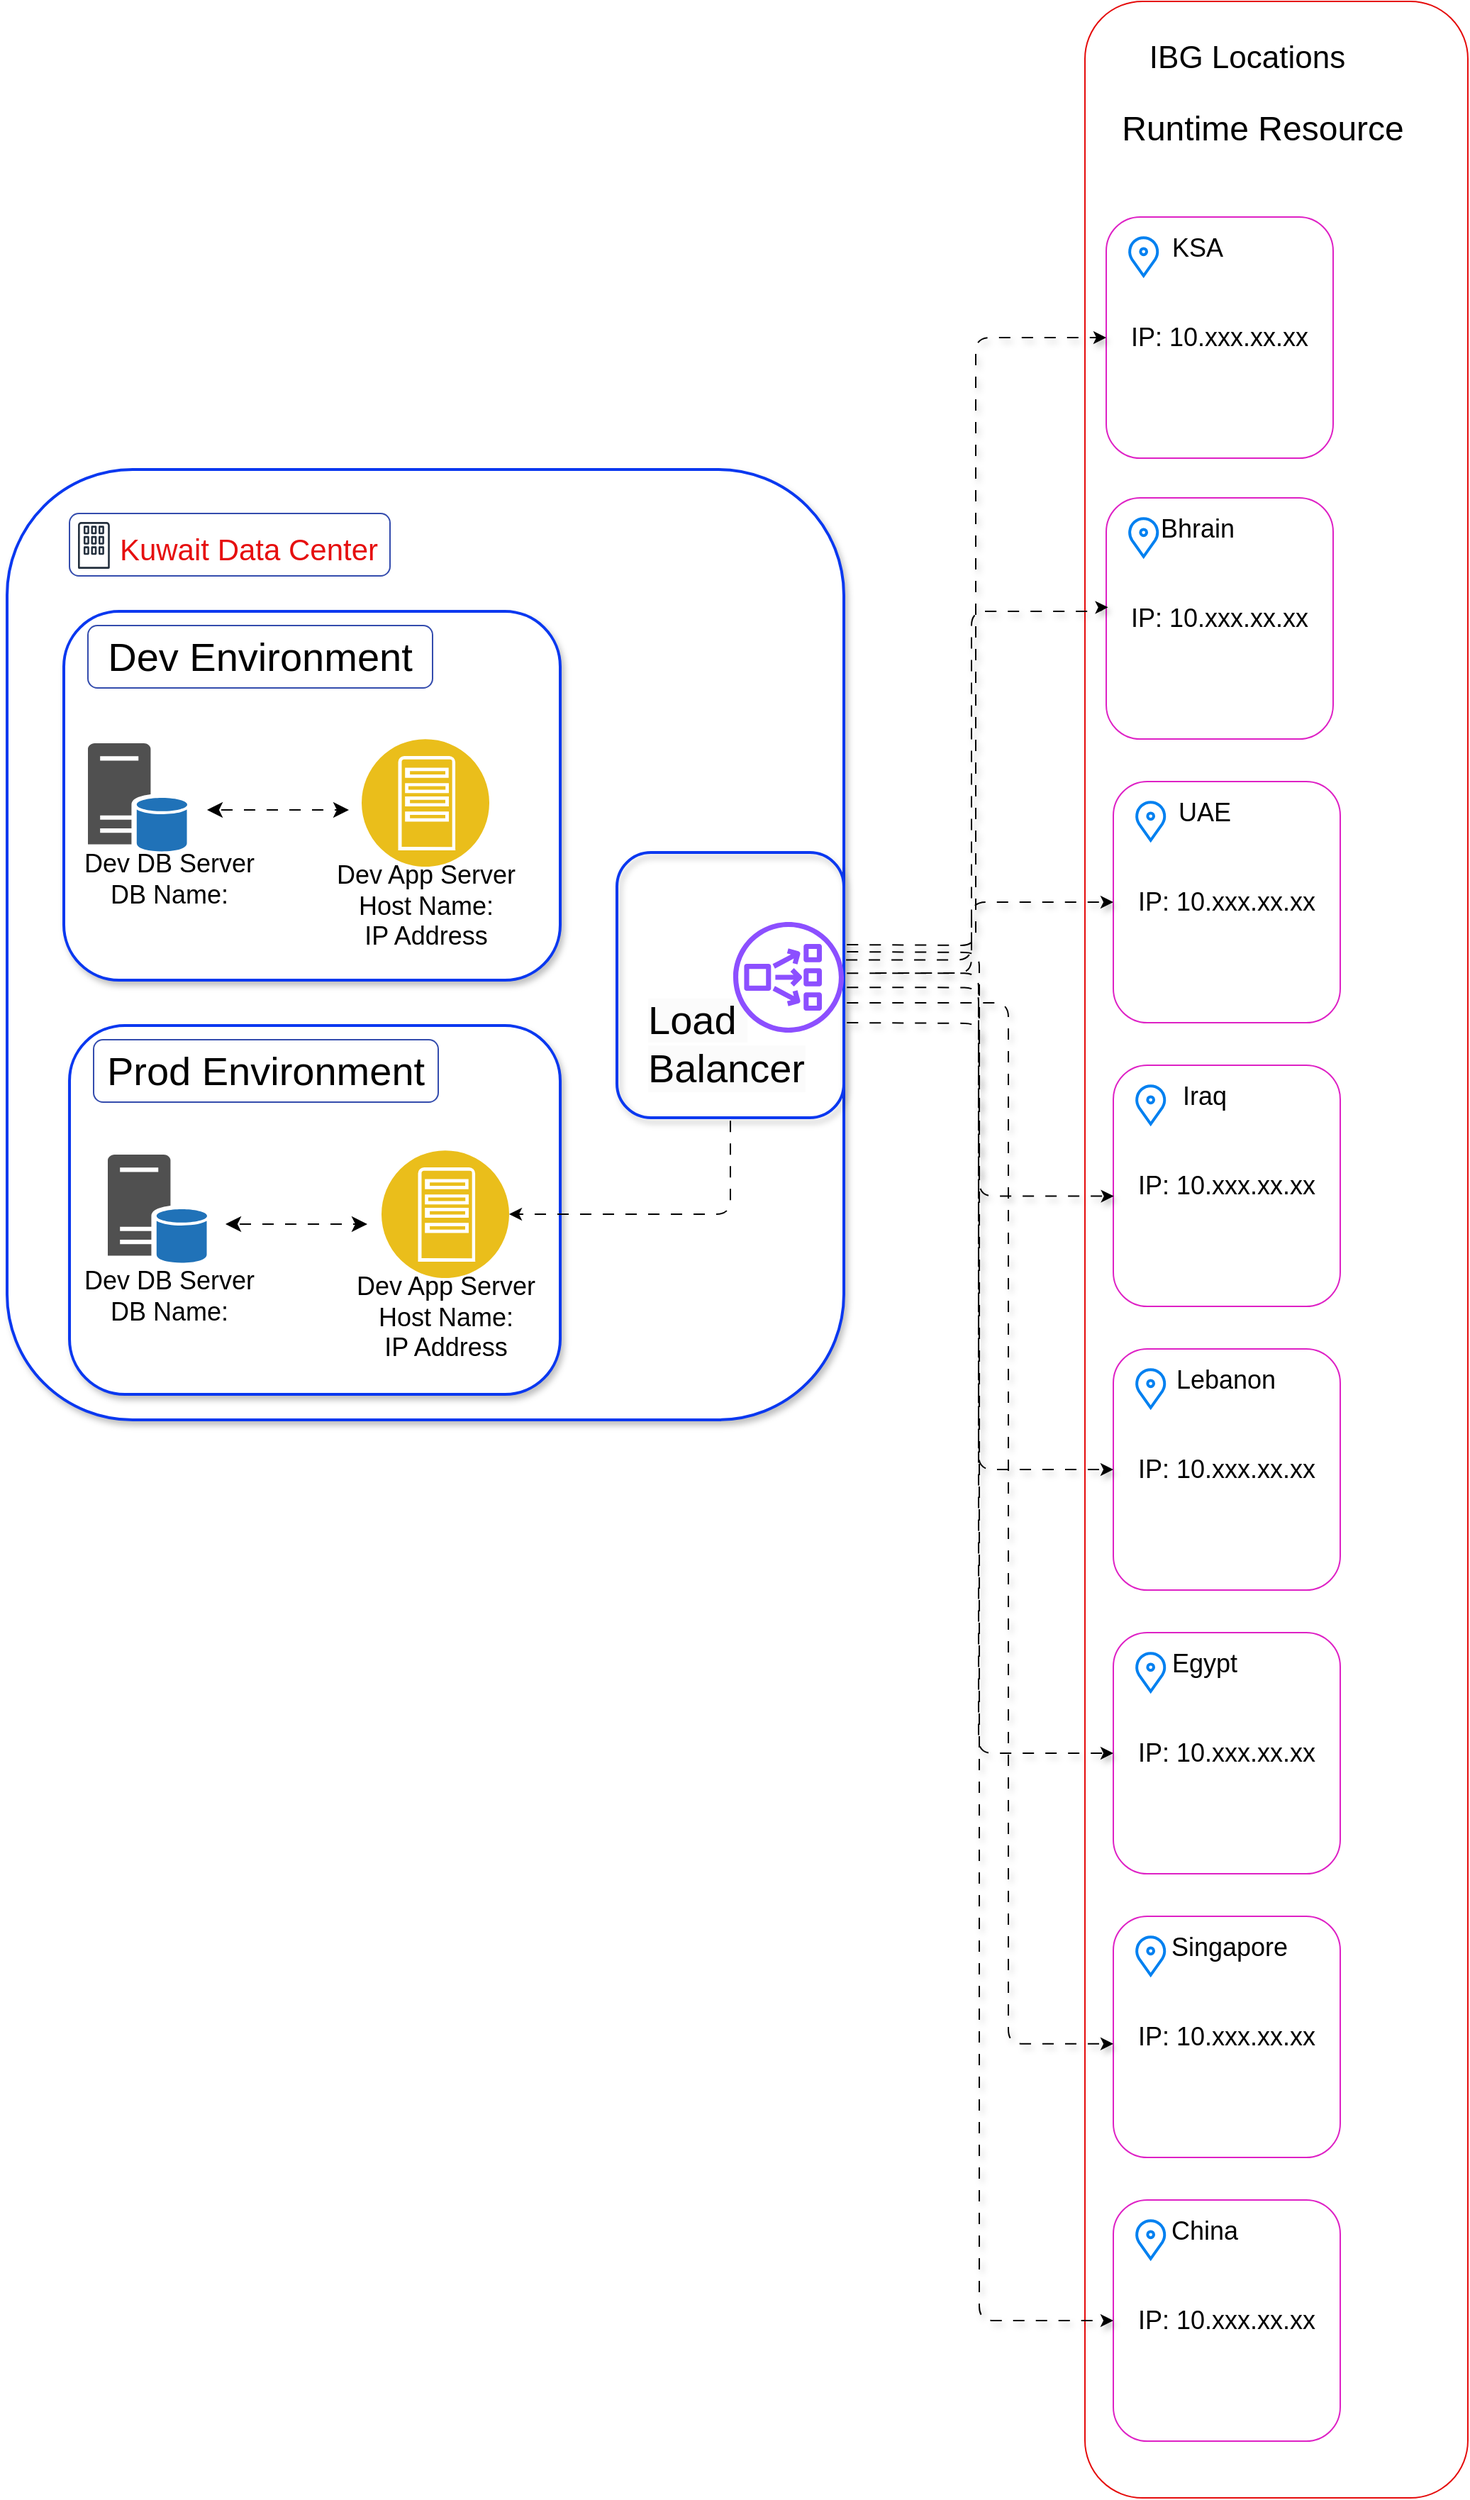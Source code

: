 <mxfile version="26.1.0">
  <diagram id="l8hXMBHkgcEJcSW0mbfh" name="Page-1">
    <mxGraphModel dx="2084" dy="1130" grid="1" gridSize="10" guides="1" tooltips="1" connect="1" arrows="1" fold="1" page="1" pageScale="1" pageWidth="1169" pageHeight="827" math="0" shadow="0">
      <root>
        <object label="" id="0">
          <mxCell />
        </object>
        <mxCell id="1" parent="0" />
        <mxCell id="91vOWmu6anMWhi9mx2zG-1" value="" style="whiteSpace=wrap;html=1;rounded=1;strokeColor=light-dark(#e50b0b, #ededed);" vertex="1" parent="1">
          <mxGeometry x="910" y="100" width="270" height="1760" as="geometry" />
        </mxCell>
        <mxCell id="91vOWmu6anMWhi9mx2zG-5" value="" style="shape=image;html=1;verticalAlign=top;verticalLabelPosition=bottom;labelBackgroundColor=#ffffff;imageAspect=0;aspect=fixed;image=https://cdn4.iconfinder.com/data/icons/for-your-interface-free-samples/128/Globe-128.png" vertex="1" parent="1">
          <mxGeometry x="916" y="126" width="28" height="28" as="geometry" />
        </mxCell>
        <mxCell id="91vOWmu6anMWhi9mx2zG-6" value="&lt;font style=&quot;font-size: 22px;&quot;&gt;IBG Locations&lt;/font&gt;" style="text;html=1;align=center;verticalAlign=middle;resizable=0;points=[];autosize=1;strokeColor=none;fillColor=none;" vertex="1" parent="1">
          <mxGeometry x="944" y="120" width="160" height="40" as="geometry" />
        </mxCell>
        <mxCell id="91vOWmu6anMWhi9mx2zG-17" value="" style="group" vertex="1" connectable="0" parent="1">
          <mxGeometry x="925" y="252" width="155" height="138" as="geometry" />
        </mxCell>
        <mxCell id="91vOWmu6anMWhi9mx2zG-2" value="&lt;div&gt;&lt;font style=&quot;font-size: 18px;&quot;&gt;IP: 10.xxx.xx.xx&lt;/font&gt;&lt;/div&gt;" style="whiteSpace=wrap;html=1;rounded=1;strokeColor=light-dark(#de21c5, #ededed);" vertex="1" parent="91vOWmu6anMWhi9mx2zG-17">
          <mxGeometry width="160" height="170" as="geometry" />
        </mxCell>
        <mxCell id="91vOWmu6anMWhi9mx2zG-3" value="" style="html=1;verticalLabelPosition=bottom;align=center;labelBackgroundColor=#ffffff;verticalAlign=top;strokeWidth=2;strokeColor=#0080F0;shadow=0;dashed=0;shape=mxgraph.ios7.icons.location;" vertex="1" parent="91vOWmu6anMWhi9mx2zG-17">
          <mxGeometry x="15.5" y="13.8" width="21.7" height="27.6" as="geometry" />
        </mxCell>
        <mxCell id="91vOWmu6anMWhi9mx2zG-7" value="&lt;font style=&quot;font-size: 18px;&quot;&gt;KSA&lt;/font&gt;" style="text;html=1;align=center;verticalAlign=middle;resizable=0;points=[];autosize=1;strokeColor=none;fillColor=none;" vertex="1" parent="91vOWmu6anMWhi9mx2zG-17">
          <mxGeometry x="33.75" y="1.9" width="60" height="40" as="geometry" />
        </mxCell>
        <mxCell id="91vOWmu6anMWhi9mx2zG-58" value="" style="whiteSpace=wrap;html=1;strokeColor=light-dark(#0a38f0, #ededed);gradientColor=none;rounded=1;shadow=1;strokeWidth=2;" vertex="1" parent="1">
          <mxGeometry x="150" y="430" width="590" height="670" as="geometry" />
        </mxCell>
        <mxCell id="91vOWmu6anMWhi9mx2zG-59" value="" style="whiteSpace=wrap;html=1;strokeColor=light-dark(#0a38f0, #ededed);gradientColor=none;rounded=1;shadow=1;strokeWidth=2;" vertex="1" parent="1">
          <mxGeometry x="190" y="530" width="350" height="260" as="geometry" />
        </mxCell>
        <mxCell id="91vOWmu6anMWhi9mx2zG-60" value="&lt;font style=&quot;font-size: 21px; color: light-dark(rgb(230, 15, 15), rgb(237, 237, 237));&quot;&gt;Kuwait Data Center&lt;/font&gt;" style="text;html=1;align=center;verticalAlign=middle;resizable=0;points=[];autosize=1;strokeColor=none;fillColor=default;" vertex="1" parent="1">
          <mxGeometry x="215" y="466" width="210" height="40" as="geometry" />
        </mxCell>
        <mxCell id="91vOWmu6anMWhi9mx2zG-61" value="" style="whiteSpace=wrap;html=1;fillColor=none;rounded=1;strokeColor=light-dark(#344cad, #ededed);" vertex="1" parent="1">
          <mxGeometry x="194" y="461" width="226" height="44" as="geometry" />
        </mxCell>
        <mxCell id="91vOWmu6anMWhi9mx2zG-62" value="" style="sketch=0;outlineConnect=0;fontColor=#232F3E;gradientColor=none;fillColor=#232F3D;strokeColor=none;dashed=0;verticalLabelPosition=bottom;verticalAlign=top;align=center;html=1;fontSize=12;fontStyle=0;aspect=fixed;pointerEvents=1;shape=mxgraph.aws4.corporate_data_center;" vertex="1" parent="1">
          <mxGeometry x="200" y="467" width="22.42" height="33" as="geometry" />
        </mxCell>
        <mxCell id="91vOWmu6anMWhi9mx2zG-64" value="" style="image;aspect=fixed;perimeter=ellipsePerimeter;html=1;align=center;shadow=0;dashed=0;fontColor=#4277BB;labelBackgroundColor=default;fontSize=12;spacingTop=3;image=img/lib/ibm/applications/app_server.svg;" vertex="1" parent="1">
          <mxGeometry x="400" y="620" width="90" height="90" as="geometry" />
        </mxCell>
        <mxCell id="91vOWmu6anMWhi9mx2zG-65" value="&lt;font style=&quot;font-size: 18px;&quot;&gt;Dev App Server&lt;/font&gt;&lt;div&gt;&lt;font style=&quot;font-size: 18px;&quot;&gt;Host Name:&lt;/font&gt;&lt;/div&gt;&lt;div&gt;&lt;font style=&quot;font-size: 18px;&quot;&gt;IP Address&lt;/font&gt;&lt;/div&gt;" style="text;html=1;align=center;verticalAlign=middle;resizable=0;points=[];autosize=1;strokeColor=none;fillColor=none;" vertex="1" parent="1">
          <mxGeometry x="370" y="698" width="150" height="80" as="geometry" />
        </mxCell>
        <mxCell id="91vOWmu6anMWhi9mx2zG-67" value="" style="sketch=0;shadow=0;dashed=0;html=1;strokeColor=none;fillColor=#505050;labelPosition=center;verticalLabelPosition=bottom;verticalAlign=top;outlineConnect=0;align=center;shape=mxgraph.office.databases.database_server_blue;" vertex="1" parent="1">
          <mxGeometry x="207" y="623" width="70" height="77" as="geometry" />
        </mxCell>
        <mxCell id="91vOWmu6anMWhi9mx2zG-68" value="&lt;font style=&quot;font-size: 18px;&quot;&gt;Dev DB Server&lt;/font&gt;&lt;div&gt;&lt;font style=&quot;font-size: 18px;&quot;&gt;DB Name:&lt;/font&gt;&lt;/div&gt;" style="text;html=1;align=center;verticalAlign=middle;resizable=0;points=[];autosize=1;strokeColor=none;fillColor=none;" vertex="1" parent="1">
          <mxGeometry x="194" y="689" width="140" height="60" as="geometry" />
        </mxCell>
        <mxCell id="91vOWmu6anMWhi9mx2zG-69" value="&lt;font style=&quot;font-size: 28px;&quot;&gt;Dev Environment&lt;/font&gt;" style="whiteSpace=wrap;html=1;fillColor=none;rounded=1;strokeColor=light-dark(#344cad, #ededed);" vertex="1" parent="1">
          <mxGeometry x="207" y="540" width="243" height="44" as="geometry" />
        </mxCell>
        <mxCell id="91vOWmu6anMWhi9mx2zG-70" value="" style="whiteSpace=wrap;html=1;strokeColor=light-dark(#0a38f0, #ededed);gradientColor=none;rounded=1;shadow=1;strokeWidth=2;" vertex="1" parent="1">
          <mxGeometry x="194" y="822" width="346" height="260" as="geometry" />
        </mxCell>
        <mxCell id="91vOWmu6anMWhi9mx2zG-71" value="&lt;font style=&quot;font-size: 28px;&quot;&gt;Prod Environment&lt;/font&gt;" style="whiteSpace=wrap;html=1;fillColor=none;rounded=1;strokeColor=light-dark(#344cad, #ededed);" vertex="1" parent="1">
          <mxGeometry x="211" y="832" width="243" height="44" as="geometry" />
        </mxCell>
        <mxCell id="91vOWmu6anMWhi9mx2zG-72" value="" style="image;aspect=fixed;perimeter=ellipsePerimeter;html=1;align=center;shadow=0;dashed=0;fontColor=#4277BB;labelBackgroundColor=default;fontSize=12;spacingTop=3;image=img/lib/ibm/applications/app_server.svg;" vertex="1" parent="1">
          <mxGeometry x="414" y="910" width="90" height="90" as="geometry" />
        </mxCell>
        <mxCell id="91vOWmu6anMWhi9mx2zG-73" value="&lt;font style=&quot;font-size: 18px;&quot;&gt;Dev App Server&lt;/font&gt;&lt;div&gt;&lt;font style=&quot;font-size: 18px;&quot;&gt;Host Name:&lt;/font&gt;&lt;/div&gt;&lt;div&gt;&lt;font style=&quot;font-size: 18px;&quot;&gt;IP Address&lt;/font&gt;&lt;/div&gt;" style="text;html=1;align=center;verticalAlign=middle;resizable=0;points=[];autosize=1;strokeColor=none;fillColor=none;" vertex="1" parent="1">
          <mxGeometry x="384" y="988" width="150" height="80" as="geometry" />
        </mxCell>
        <mxCell id="91vOWmu6anMWhi9mx2zG-74" value="" style="sketch=0;shadow=0;dashed=0;html=1;strokeColor=none;fillColor=#505050;labelPosition=center;verticalLabelPosition=bottom;verticalAlign=top;outlineConnect=0;align=center;shape=mxgraph.office.databases.database_server_blue;" vertex="1" parent="1">
          <mxGeometry x="221" y="913" width="70" height="77" as="geometry" />
        </mxCell>
        <mxCell id="91vOWmu6anMWhi9mx2zG-75" value="&lt;font style=&quot;font-size: 18px;&quot;&gt;Dev DB Server&lt;/font&gt;&lt;div&gt;&lt;font style=&quot;font-size: 18px;&quot;&gt;DB Name:&lt;/font&gt;&lt;/div&gt;" style="text;html=1;align=center;verticalAlign=middle;resizable=0;points=[];autosize=1;strokeColor=none;fillColor=none;" vertex="1" parent="1">
          <mxGeometry x="194" y="983" width="140" height="60" as="geometry" />
        </mxCell>
        <mxCell id="91vOWmu6anMWhi9mx2zG-82" value="" style="group" vertex="1" connectable="0" parent="1">
          <mxGeometry x="580" y="700" width="160" height="187" as="geometry" />
        </mxCell>
        <mxCell id="91vOWmu6anMWhi9mx2zG-78" value="" style="whiteSpace=wrap;html=1;strokeColor=light-dark(#0a38f0, #ededed);gradientColor=none;rounded=1;shadow=1;strokeWidth=2;fillColor=none;" vertex="1" parent="91vOWmu6anMWhi9mx2zG-82">
          <mxGeometry width="160" height="187" as="geometry" />
        </mxCell>
        <mxCell id="91vOWmu6anMWhi9mx2zG-81" value="&lt;font style=&quot;forced-color-adjust: none; color: rgb(0, 0, 0); font-family: Helvetica; font-style: normal; font-variant-ligatures: normal; font-variant-caps: normal; font-weight: 400; letter-spacing: normal; orphans: 2; text-align: center; text-indent: 0px; text-transform: none; widows: 2; word-spacing: 0px; -webkit-text-stroke-width: 0px; white-space: normal; background-color: rgb(251, 251, 251); text-decoration-thickness: initial; text-decoration-style: initial; text-decoration-color: initial; font-size: 28px;&quot;&gt;Load&amp;nbsp;&lt;/font&gt;&lt;div style=&quot;forced-color-adjust: none; color: rgb(0, 0, 0); font-family: Helvetica; font-size: 12px; font-style: normal; font-variant-ligatures: normal; font-variant-caps: normal; font-weight: 400; letter-spacing: normal; orphans: 2; text-align: center; text-indent: 0px; text-transform: none; widows: 2; word-spacing: 0px; -webkit-text-stroke-width: 0px; white-space: normal; background-color: rgb(251, 251, 251); text-decoration-thickness: initial; text-decoration-style: initial; text-decoration-color: initial;&quot;&gt;&lt;font style=&quot;forced-color-adjust: none; font-size: 28px;&quot;&gt;Balancer&lt;/font&gt;&lt;/div&gt;" style="text;whiteSpace=wrap;html=1;" vertex="1" parent="91vOWmu6anMWhi9mx2zG-82">
          <mxGeometry x="20" y="94.5" width="140" height="90" as="geometry" />
        </mxCell>
        <mxCell id="91vOWmu6anMWhi9mx2zG-76" value="" style="sketch=0;outlineConnect=0;fontColor=#232F3E;gradientColor=none;fillColor=#8C4FFF;strokeColor=none;dashed=0;verticalLabelPosition=bottom;verticalAlign=top;align=center;html=1;fontSize=12;fontStyle=0;aspect=fixed;pointerEvents=1;shape=mxgraph.aws4.network_load_balancer;" vertex="1" parent="91vOWmu6anMWhi9mx2zG-82">
          <mxGeometry x="82" y="49" width="78" height="78" as="geometry" />
        </mxCell>
        <mxCell id="91vOWmu6anMWhi9mx2zG-84" value="" style="edgeStyle=none;orthogonalLoop=1;jettySize=auto;html=1;endArrow=classic;startArrow=classic;endSize=8;startSize=8;rounded=0;flowAnimation=1;" edge="1" parent="1">
          <mxGeometry width="100" relative="1" as="geometry">
            <mxPoint x="304" y="962" as="sourcePoint" />
            <mxPoint x="404" y="962" as="targetPoint" />
            <Array as="points" />
          </mxGeometry>
        </mxCell>
        <mxCell id="91vOWmu6anMWhi9mx2zG-85" value="" style="edgeStyle=none;orthogonalLoop=1;jettySize=auto;html=1;endArrow=classic;startArrow=classic;endSize=8;startSize=8;rounded=0;flowAnimation=1;" edge="1" parent="1">
          <mxGeometry width="100" relative="1" as="geometry">
            <mxPoint x="291" y="670" as="sourcePoint" />
            <mxPoint x="391" y="670" as="targetPoint" />
            <Array as="points" />
          </mxGeometry>
        </mxCell>
        <mxCell id="91vOWmu6anMWhi9mx2zG-88" value="" style="group" vertex="1" connectable="0" parent="1">
          <mxGeometry x="925" y="450" width="155" height="138" as="geometry" />
        </mxCell>
        <mxCell id="91vOWmu6anMWhi9mx2zG-89" value="&lt;div&gt;&lt;font style=&quot;font-size: 18px;&quot;&gt;IP: 10.xxx.xx.xx&lt;/font&gt;&lt;/div&gt;" style="whiteSpace=wrap;html=1;rounded=1;strokeColor=light-dark(#de21c5, #ededed);" vertex="1" parent="91vOWmu6anMWhi9mx2zG-88">
          <mxGeometry width="160" height="170" as="geometry" />
        </mxCell>
        <mxCell id="91vOWmu6anMWhi9mx2zG-90" value="" style="html=1;verticalLabelPosition=bottom;align=center;labelBackgroundColor=#ffffff;verticalAlign=top;strokeWidth=2;strokeColor=#0080F0;shadow=0;dashed=0;shape=mxgraph.ios7.icons.location;" vertex="1" parent="91vOWmu6anMWhi9mx2zG-88">
          <mxGeometry x="15.5" y="13.8" width="21.7" height="27.6" as="geometry" />
        </mxCell>
        <mxCell id="91vOWmu6anMWhi9mx2zG-91" value="&lt;font style=&quot;font-size: 18px;&quot;&gt;Bhrain&lt;/font&gt;" style="text;html=1;align=center;verticalAlign=middle;resizable=0;points=[];autosize=1;strokeColor=none;fillColor=none;" vertex="1" parent="91vOWmu6anMWhi9mx2zG-88">
          <mxGeometry x="23.75" y="1.9" width="80" height="40" as="geometry" />
        </mxCell>
        <mxCell id="91vOWmu6anMWhi9mx2zG-92" value="" style="group" vertex="1" connectable="0" parent="1">
          <mxGeometry x="930" y="650" width="155" height="138" as="geometry" />
        </mxCell>
        <mxCell id="91vOWmu6anMWhi9mx2zG-93" value="&lt;div&gt;&lt;font style=&quot;font-size: 18px;&quot;&gt;IP: 10.xxx.xx.xx&lt;/font&gt;&lt;/div&gt;" style="whiteSpace=wrap;html=1;rounded=1;strokeColor=light-dark(#de21c5, #ededed);" vertex="1" parent="91vOWmu6anMWhi9mx2zG-92">
          <mxGeometry width="160" height="170" as="geometry" />
        </mxCell>
        <mxCell id="91vOWmu6anMWhi9mx2zG-94" value="" style="html=1;verticalLabelPosition=bottom;align=center;labelBackgroundColor=#ffffff;verticalAlign=top;strokeWidth=2;strokeColor=#0080F0;shadow=0;dashed=0;shape=mxgraph.ios7.icons.location;" vertex="1" parent="91vOWmu6anMWhi9mx2zG-92">
          <mxGeometry x="15.5" y="13.8" width="21.7" height="27.6" as="geometry" />
        </mxCell>
        <mxCell id="91vOWmu6anMWhi9mx2zG-95" value="&lt;font style=&quot;font-size: 18px;&quot;&gt;UAE&lt;/font&gt;" style="text;html=1;align=center;verticalAlign=middle;resizable=0;points=[];autosize=1;strokeColor=none;fillColor=none;" vertex="1" parent="91vOWmu6anMWhi9mx2zG-92">
          <mxGeometry x="33.75" y="1.9" width="60" height="40" as="geometry" />
        </mxCell>
        <mxCell id="91vOWmu6anMWhi9mx2zG-97" value="" style="group" vertex="1" connectable="0" parent="1">
          <mxGeometry x="930" y="850" width="155" height="138" as="geometry" />
        </mxCell>
        <mxCell id="91vOWmu6anMWhi9mx2zG-98" value="&lt;div&gt;&lt;font style=&quot;font-size: 18px;&quot;&gt;IP: 10.xxx.xx.xx&lt;/font&gt;&lt;/div&gt;" style="whiteSpace=wrap;html=1;rounded=1;strokeColor=light-dark(#de21c5, #ededed);" vertex="1" parent="91vOWmu6anMWhi9mx2zG-97">
          <mxGeometry width="160" height="170" as="geometry" />
        </mxCell>
        <mxCell id="91vOWmu6anMWhi9mx2zG-99" value="" style="html=1;verticalLabelPosition=bottom;align=center;labelBackgroundColor=#ffffff;verticalAlign=top;strokeWidth=2;strokeColor=#0080F0;shadow=0;dashed=0;shape=mxgraph.ios7.icons.location;" vertex="1" parent="91vOWmu6anMWhi9mx2zG-97">
          <mxGeometry x="15.5" y="13.8" width="21.7" height="27.6" as="geometry" />
        </mxCell>
        <mxCell id="91vOWmu6anMWhi9mx2zG-100" value="&lt;font style=&quot;font-size: 18px;&quot;&gt;Iraq&lt;/font&gt;" style="text;html=1;align=center;verticalAlign=middle;resizable=0;points=[];autosize=1;strokeColor=none;fillColor=none;" vertex="1" parent="91vOWmu6anMWhi9mx2zG-97">
          <mxGeometry x="38.75" y="1.9" width="50" height="40" as="geometry" />
        </mxCell>
        <mxCell id="91vOWmu6anMWhi9mx2zG-103" value="" style="group" vertex="1" connectable="0" parent="1">
          <mxGeometry x="930" y="1050" width="155" height="138" as="geometry" />
        </mxCell>
        <mxCell id="91vOWmu6anMWhi9mx2zG-104" value="&lt;div&gt;&lt;font style=&quot;font-size: 18px;&quot;&gt;IP: 10.xxx.xx.xx&lt;/font&gt;&lt;/div&gt;" style="whiteSpace=wrap;html=1;rounded=1;strokeColor=light-dark(#de21c5, #ededed);" vertex="1" parent="91vOWmu6anMWhi9mx2zG-103">
          <mxGeometry width="160" height="170" as="geometry" />
        </mxCell>
        <mxCell id="91vOWmu6anMWhi9mx2zG-105" value="" style="html=1;verticalLabelPosition=bottom;align=center;labelBackgroundColor=#ffffff;verticalAlign=top;strokeWidth=2;strokeColor=#0080F0;shadow=0;dashed=0;shape=mxgraph.ios7.icons.location;" vertex="1" parent="91vOWmu6anMWhi9mx2zG-103">
          <mxGeometry x="15.5" y="13.8" width="21.7" height="27.6" as="geometry" />
        </mxCell>
        <mxCell id="91vOWmu6anMWhi9mx2zG-106" value="&lt;font style=&quot;font-size: 18px;&quot;&gt;&amp;nbsp; &amp;nbsp; &amp;nbsp; Lebanon&lt;/font&gt;" style="text;html=1;align=center;verticalAlign=middle;resizable=0;points=[];autosize=1;strokeColor=none;fillColor=none;" vertex="1" parent="91vOWmu6anMWhi9mx2zG-103">
          <mxGeometry x="3.75" y="1.9" width="120" height="40" as="geometry" />
        </mxCell>
        <mxCell id="91vOWmu6anMWhi9mx2zG-107" value="" style="group" vertex="1" connectable="0" parent="1">
          <mxGeometry x="930" y="1250" width="155" height="138" as="geometry" />
        </mxCell>
        <mxCell id="91vOWmu6anMWhi9mx2zG-108" value="&lt;div&gt;&lt;font style=&quot;font-size: 18px;&quot;&gt;IP: 10.xxx.xx.xx&lt;/font&gt;&lt;/div&gt;" style="whiteSpace=wrap;html=1;rounded=1;strokeColor=light-dark(#de21c5, #ededed);" vertex="1" parent="91vOWmu6anMWhi9mx2zG-107">
          <mxGeometry width="160" height="170" as="geometry" />
        </mxCell>
        <mxCell id="91vOWmu6anMWhi9mx2zG-109" value="" style="html=1;verticalLabelPosition=bottom;align=center;labelBackgroundColor=#ffffff;verticalAlign=top;strokeWidth=2;strokeColor=#0080F0;shadow=0;dashed=0;shape=mxgraph.ios7.icons.location;" vertex="1" parent="91vOWmu6anMWhi9mx2zG-107">
          <mxGeometry x="15.5" y="13.8" width="21.7" height="27.6" as="geometry" />
        </mxCell>
        <mxCell id="91vOWmu6anMWhi9mx2zG-110" value="&lt;font style=&quot;font-size: 18px;&quot;&gt;Egypt&lt;/font&gt;" style="text;html=1;align=center;verticalAlign=middle;resizable=0;points=[];autosize=1;strokeColor=none;fillColor=none;" vertex="1" parent="91vOWmu6anMWhi9mx2zG-107">
          <mxGeometry x="28.75" y="1.9" width="70" height="40" as="geometry" />
        </mxCell>
        <mxCell id="91vOWmu6anMWhi9mx2zG-111" value="" style="group" vertex="1" connectable="0" parent="1">
          <mxGeometry x="930" y="1450" width="155" height="138" as="geometry" />
        </mxCell>
        <mxCell id="91vOWmu6anMWhi9mx2zG-112" value="&lt;div&gt;&lt;font style=&quot;font-size: 18px;&quot;&gt;IP: 10.xxx.xx.xx&lt;/font&gt;&lt;/div&gt;" style="whiteSpace=wrap;html=1;rounded=1;strokeColor=light-dark(#de21c5, #ededed);" vertex="1" parent="91vOWmu6anMWhi9mx2zG-111">
          <mxGeometry width="160" height="170" as="geometry" />
        </mxCell>
        <mxCell id="91vOWmu6anMWhi9mx2zG-113" value="" style="html=1;verticalLabelPosition=bottom;align=center;labelBackgroundColor=#ffffff;verticalAlign=top;strokeWidth=2;strokeColor=#0080F0;shadow=0;dashed=0;shape=mxgraph.ios7.icons.location;" vertex="1" parent="91vOWmu6anMWhi9mx2zG-111">
          <mxGeometry x="15.5" y="13.8" width="21.7" height="27.6" as="geometry" />
        </mxCell>
        <mxCell id="91vOWmu6anMWhi9mx2zG-114" value="&lt;font style=&quot;font-size: 18px;&quot;&gt;&amp;nbsp; &amp;nbsp; &amp;nbsp; &amp;nbsp;Singapore&lt;/font&gt;" style="text;html=1;align=center;verticalAlign=middle;resizable=0;points=[];autosize=1;strokeColor=none;fillColor=none;" vertex="1" parent="91vOWmu6anMWhi9mx2zG-111">
          <mxGeometry x="-6.25" y="1.9" width="140" height="40" as="geometry" />
        </mxCell>
        <mxCell id="91vOWmu6anMWhi9mx2zG-115" value="" style="group" vertex="1" connectable="0" parent="1">
          <mxGeometry x="930" y="1650" width="155" height="138" as="geometry" />
        </mxCell>
        <mxCell id="91vOWmu6anMWhi9mx2zG-116" value="&lt;div&gt;&lt;font style=&quot;font-size: 18px;&quot;&gt;IP: 10.xxx.xx.xx&lt;/font&gt;&lt;/div&gt;" style="whiteSpace=wrap;html=1;rounded=1;strokeColor=light-dark(#de21c5, #ededed);" vertex="1" parent="91vOWmu6anMWhi9mx2zG-115">
          <mxGeometry width="160" height="170" as="geometry" />
        </mxCell>
        <mxCell id="91vOWmu6anMWhi9mx2zG-117" value="" style="html=1;verticalLabelPosition=bottom;align=center;labelBackgroundColor=#ffffff;verticalAlign=top;strokeWidth=2;strokeColor=#0080F0;shadow=0;dashed=0;shape=mxgraph.ios7.icons.location;" vertex="1" parent="91vOWmu6anMWhi9mx2zG-115">
          <mxGeometry x="15.5" y="13.8" width="21.7" height="27.6" as="geometry" />
        </mxCell>
        <mxCell id="91vOWmu6anMWhi9mx2zG-118" value="&lt;font style=&quot;font-size: 18px;&quot;&gt;China&lt;/font&gt;" style="text;html=1;align=center;verticalAlign=middle;resizable=0;points=[];autosize=1;strokeColor=none;fillColor=none;" vertex="1" parent="91vOWmu6anMWhi9mx2zG-115">
          <mxGeometry x="28.75" y="1.9" width="70" height="40" as="geometry" />
        </mxCell>
        <mxCell id="91vOWmu6anMWhi9mx2zG-120" style="edgeStyle=orthogonalEdgeStyle;rounded=1;orthogonalLoop=1;jettySize=auto;html=1;entryX=0;entryY=0.5;entryDx=0;entryDy=0;shadow=1;flowAnimation=1;" edge="1" parent="1" target="91vOWmu6anMWhi9mx2zG-2">
          <mxGeometry relative="1" as="geometry">
            <mxPoint x="740" y="765" as="sourcePoint" />
          </mxGeometry>
        </mxCell>
        <mxCell id="91vOWmu6anMWhi9mx2zG-124" style="edgeStyle=orthogonalEdgeStyle;rounded=1;orthogonalLoop=1;jettySize=auto;html=1;shadow=1;flowAnimation=1;entryX=0.008;entryY=0.454;entryDx=0;entryDy=0;entryPerimeter=0;exitX=0.999;exitY=0.516;exitDx=0;exitDy=0;exitPerimeter=0;" edge="1" parent="1" source="91vOWmu6anMWhi9mx2zG-58" target="91vOWmu6anMWhi9mx2zG-89">
          <mxGeometry relative="1" as="geometry">
            <mxPoint x="750" y="775" as="sourcePoint" />
            <mxPoint x="922" y="560" as="targetPoint" />
            <Array as="points">
              <mxPoint x="830" y="776" />
              <mxPoint x="830" y="530" />
              <mxPoint x="922" y="530" />
              <mxPoint x="922" y="527" />
            </Array>
          </mxGeometry>
        </mxCell>
        <mxCell id="91vOWmu6anMWhi9mx2zG-125" style="edgeStyle=orthogonalEdgeStyle;rounded=1;orthogonalLoop=1;jettySize=auto;html=1;shadow=1;flowAnimation=1;entryX=0;entryY=0.5;entryDx=0;entryDy=0;" edge="1" parent="1" target="91vOWmu6anMWhi9mx2zG-93">
          <mxGeometry relative="1" as="geometry">
            <mxPoint x="760" y="785" as="sourcePoint" />
            <mxPoint x="900" y="785" as="targetPoint" />
            <Array as="points">
              <mxPoint x="830" y="785" />
              <mxPoint x="830" y="735" />
            </Array>
          </mxGeometry>
        </mxCell>
        <mxCell id="91vOWmu6anMWhi9mx2zG-126" style="edgeStyle=orthogonalEdgeStyle;rounded=1;orthogonalLoop=1;jettySize=auto;html=1;shadow=1;flowAnimation=1;entryX=0.002;entryY=0.543;entryDx=0;entryDy=0;entryPerimeter=0;" edge="1" parent="1" target="91vOWmu6anMWhi9mx2zG-98">
          <mxGeometry relative="1" as="geometry">
            <mxPoint x="740" y="770" as="sourcePoint" />
            <mxPoint x="922" y="950" as="targetPoint" />
          </mxGeometry>
        </mxCell>
        <mxCell id="91vOWmu6anMWhi9mx2zG-127" style="edgeStyle=orthogonalEdgeStyle;rounded=1;orthogonalLoop=1;jettySize=auto;html=1;shadow=1;flowAnimation=1;entryX=0;entryY=0.5;entryDx=0;entryDy=0;exitX=1;exitY=0.53;exitDx=0;exitDy=0;exitPerimeter=0;" edge="1" parent="1" source="91vOWmu6anMWhi9mx2zG-58" target="91vOWmu6anMWhi9mx2zG-104">
          <mxGeometry relative="1" as="geometry">
            <mxPoint x="760" y="785" as="sourcePoint" />
            <mxPoint x="932" y="1160" as="targetPoint" />
          </mxGeometry>
        </mxCell>
        <mxCell id="91vOWmu6anMWhi9mx2zG-128" style="edgeStyle=orthogonalEdgeStyle;rounded=1;orthogonalLoop=1;jettySize=auto;html=1;entryX=0;entryY=0.5;entryDx=0;entryDy=0;shadow=1;flowAnimation=1;exitX=1;exitY=0.545;exitDx=0;exitDy=0;exitPerimeter=0;" edge="1" parent="1" source="91vOWmu6anMWhi9mx2zG-58" target="91vOWmu6anMWhi9mx2zG-108">
          <mxGeometry relative="1" as="geometry">
            <mxPoint x="770" y="795" as="sourcePoint" />
            <mxPoint x="942" y="371" as="targetPoint" />
          </mxGeometry>
        </mxCell>
        <mxCell id="91vOWmu6anMWhi9mx2zG-129" style="edgeStyle=orthogonalEdgeStyle;rounded=1;orthogonalLoop=1;jettySize=auto;html=1;entryX=0;entryY=0.529;entryDx=0;entryDy=0;shadow=1;flowAnimation=1;entryPerimeter=0;" edge="1" parent="1" target="91vOWmu6anMWhi9mx2zG-112">
          <mxGeometry relative="1" as="geometry">
            <mxPoint x="740" y="806" as="sourcePoint" />
            <mxPoint x="952" y="381" as="targetPoint" />
            <Array as="points">
              <mxPoint x="856" y="806" />
              <mxPoint x="856" y="1540" />
            </Array>
          </mxGeometry>
        </mxCell>
        <mxCell id="91vOWmu6anMWhi9mx2zG-130" style="edgeStyle=orthogonalEdgeStyle;rounded=1;orthogonalLoop=1;jettySize=auto;html=1;shadow=1;flowAnimation=1;entryX=0;entryY=0.5;entryDx=0;entryDy=0;" edge="1" parent="1" target="91vOWmu6anMWhi9mx2zG-116">
          <mxGeometry relative="1" as="geometry">
            <mxPoint x="740" y="820" as="sourcePoint" />
            <mxPoint x="920" y="1740" as="targetPoint" />
          </mxGeometry>
        </mxCell>
        <mxCell id="91vOWmu6anMWhi9mx2zG-132" style="edgeStyle=orthogonalEdgeStyle;rounded=1;orthogonalLoop=1;jettySize=auto;html=1;exitX=0.5;exitY=1;exitDx=0;exitDy=0;entryX=1;entryY=0.5;entryDx=0;entryDy=0;curved=0;flowAnimation=1;" edge="1" parent="1" source="91vOWmu6anMWhi9mx2zG-78" target="91vOWmu6anMWhi9mx2zG-72">
          <mxGeometry relative="1" as="geometry" />
        </mxCell>
        <mxCell id="91vOWmu6anMWhi9mx2zG-137" value="&lt;font style=&quot;font-size: 24px;&quot;&gt;Runtime Resource&lt;/font&gt;" style="text;html=1;align=center;verticalAlign=middle;resizable=0;points=[];autosize=1;strokeColor=none;fillColor=none;" vertex="1" parent="1">
          <mxGeometry x="925" y="170" width="220" height="40" as="geometry" />
        </mxCell>
      </root>
    </mxGraphModel>
  </diagram>
</mxfile>
